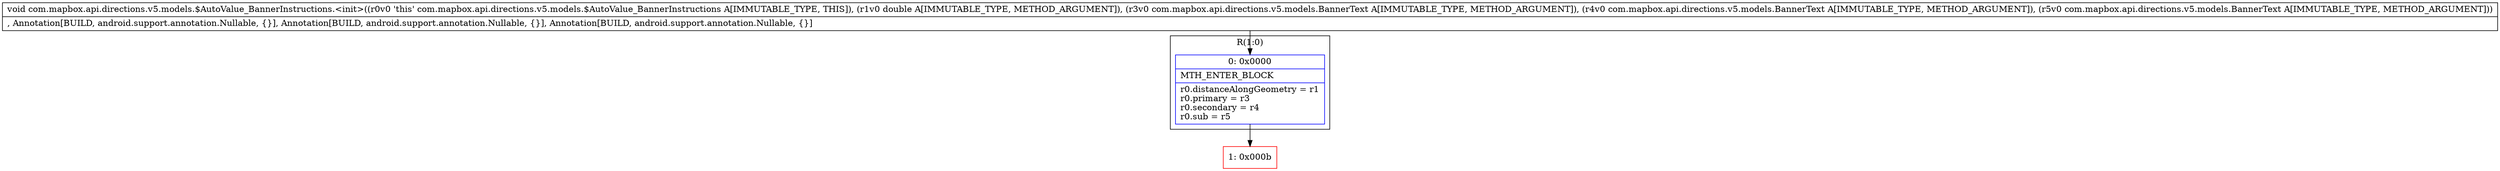 digraph "CFG forcom.mapbox.api.directions.v5.models.$AutoValue_BannerInstructions.\<init\>(DLcom\/mapbox\/api\/directions\/v5\/models\/BannerText;Lcom\/mapbox\/api\/directions\/v5\/models\/BannerText;Lcom\/mapbox\/api\/directions\/v5\/models\/BannerText;)V" {
subgraph cluster_Region_694046264 {
label = "R(1:0)";
node [shape=record,color=blue];
Node_0 [shape=record,label="{0\:\ 0x0000|MTH_ENTER_BLOCK\l|r0.distanceAlongGeometry = r1\lr0.primary = r3\lr0.secondary = r4\lr0.sub = r5\l}"];
}
Node_1 [shape=record,color=red,label="{1\:\ 0x000b}"];
MethodNode[shape=record,label="{void com.mapbox.api.directions.v5.models.$AutoValue_BannerInstructions.\<init\>((r0v0 'this' com.mapbox.api.directions.v5.models.$AutoValue_BannerInstructions A[IMMUTABLE_TYPE, THIS]), (r1v0 double A[IMMUTABLE_TYPE, METHOD_ARGUMENT]), (r3v0 com.mapbox.api.directions.v5.models.BannerText A[IMMUTABLE_TYPE, METHOD_ARGUMENT]), (r4v0 com.mapbox.api.directions.v5.models.BannerText A[IMMUTABLE_TYPE, METHOD_ARGUMENT]), (r5v0 com.mapbox.api.directions.v5.models.BannerText A[IMMUTABLE_TYPE, METHOD_ARGUMENT]))  | , Annotation[BUILD, android.support.annotation.Nullable, \{\}], Annotation[BUILD, android.support.annotation.Nullable, \{\}], Annotation[BUILD, android.support.annotation.Nullable, \{\}]\l}"];
MethodNode -> Node_0;
Node_0 -> Node_1;
}

